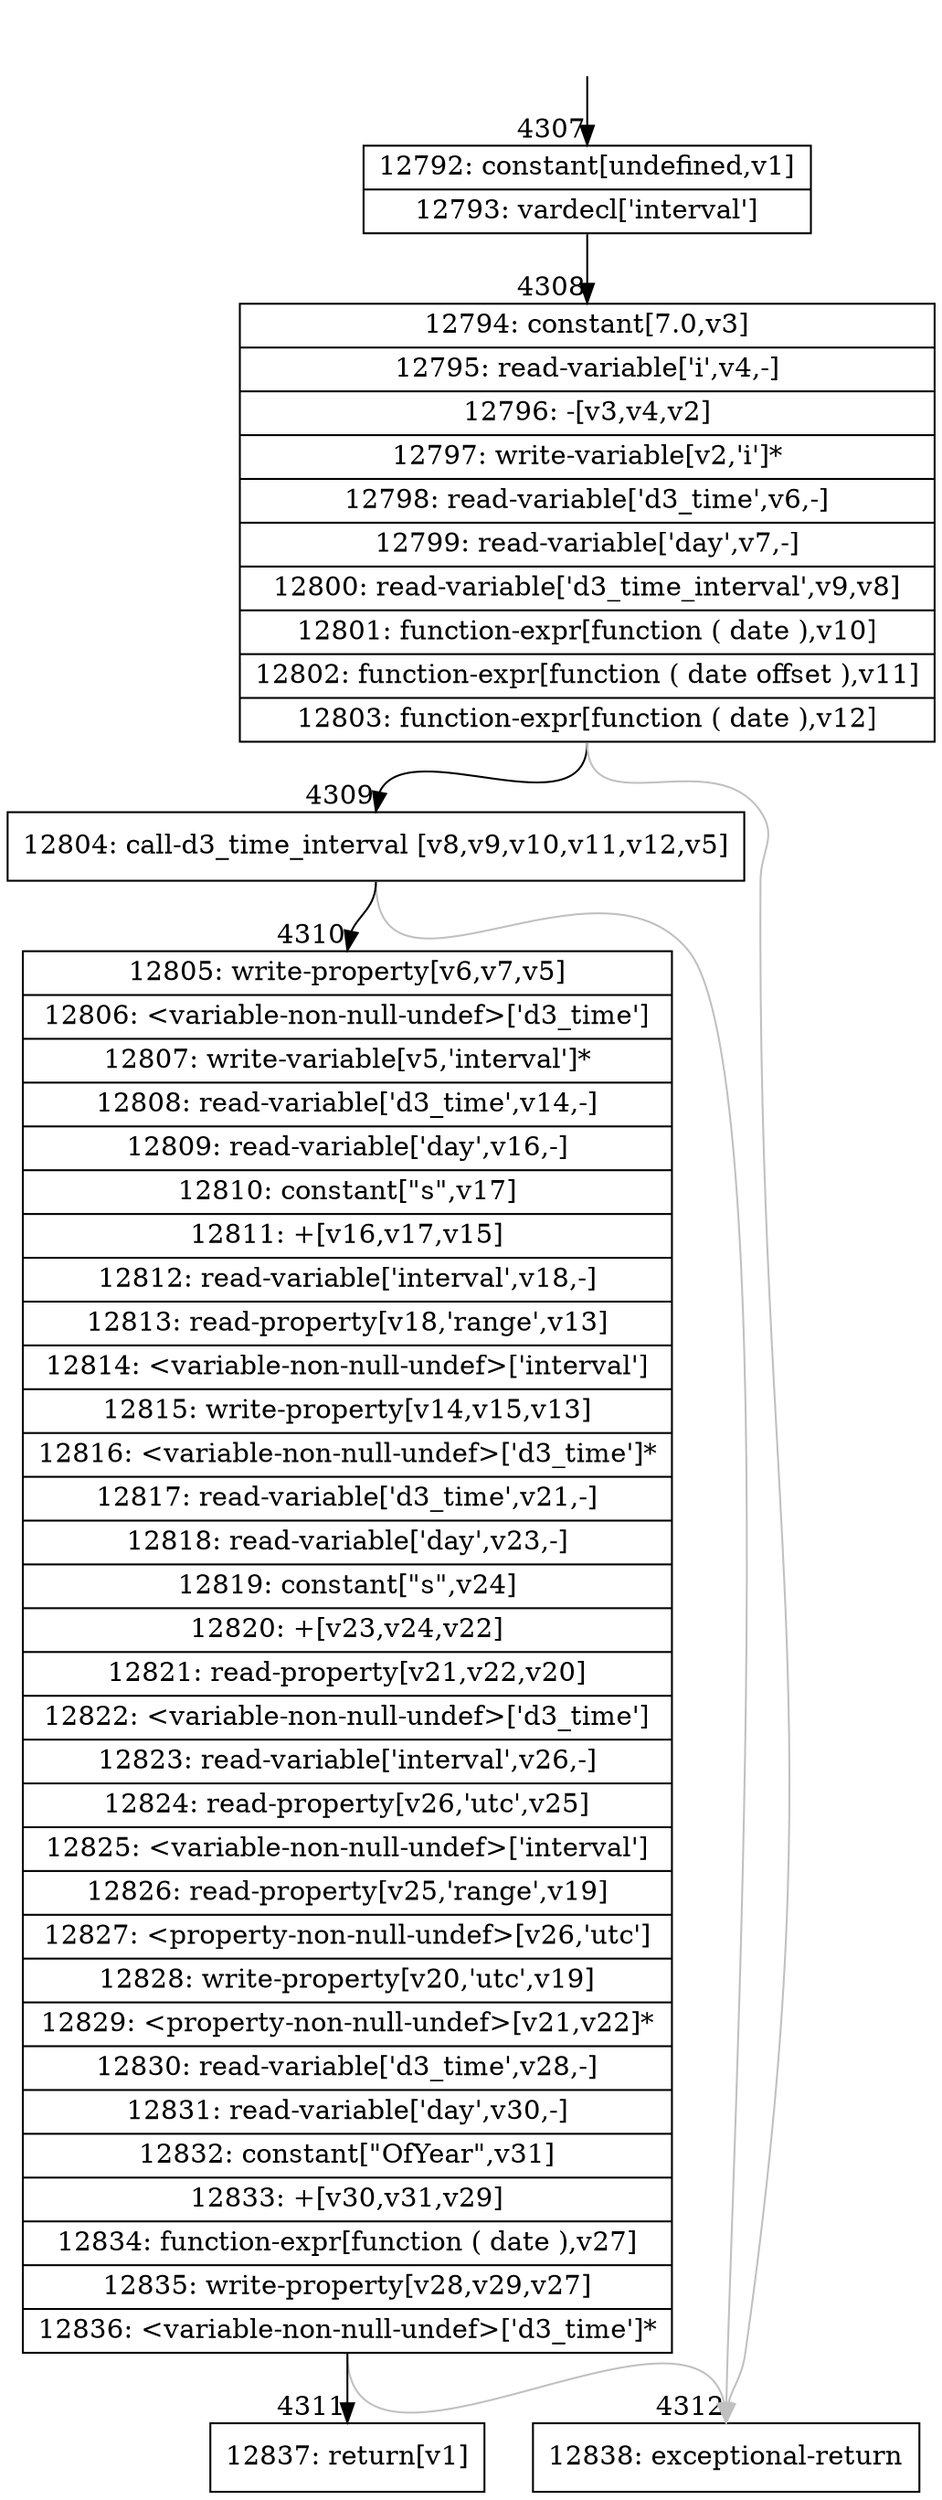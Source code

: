 digraph {
rankdir="TD"
BB_entry397[shape=none,label=""];
BB_entry397 -> BB4307 [tailport=s, headport=n, headlabel="    4307"]
BB4307 [shape=record label="{12792: constant[undefined,v1]|12793: vardecl['interval']}" ] 
BB4307 -> BB4308 [tailport=s, headport=n, headlabel="      4308"]
BB4308 [shape=record label="{12794: constant[7.0,v3]|12795: read-variable['i',v4,-]|12796: -[v3,v4,v2]|12797: write-variable[v2,'i']*|12798: read-variable['d3_time',v6,-]|12799: read-variable['day',v7,-]|12800: read-variable['d3_time_interval',v9,v8]|12801: function-expr[function ( date ),v10]|12802: function-expr[function ( date offset ),v11]|12803: function-expr[function ( date ),v12]}" ] 
BB4308 -> BB4309 [tailport=s, headport=n, headlabel="      4309"]
BB4308 -> BB4312 [tailport=s, headport=n, color=gray, headlabel="      4312"]
BB4309 [shape=record label="{12804: call-d3_time_interval [v8,v9,v10,v11,v12,v5]}" ] 
BB4309 -> BB4310 [tailport=s, headport=n, headlabel="      4310"]
BB4309 -> BB4312 [tailport=s, headport=n, color=gray]
BB4310 [shape=record label="{12805: write-property[v6,v7,v5]|12806: \<variable-non-null-undef\>['d3_time']|12807: write-variable[v5,'interval']*|12808: read-variable['d3_time',v14,-]|12809: read-variable['day',v16,-]|12810: constant[\"s\",v17]|12811: +[v16,v17,v15]|12812: read-variable['interval',v18,-]|12813: read-property[v18,'range',v13]|12814: \<variable-non-null-undef\>['interval']|12815: write-property[v14,v15,v13]|12816: \<variable-non-null-undef\>['d3_time']*|12817: read-variable['d3_time',v21,-]|12818: read-variable['day',v23,-]|12819: constant[\"s\",v24]|12820: +[v23,v24,v22]|12821: read-property[v21,v22,v20]|12822: \<variable-non-null-undef\>['d3_time']|12823: read-variable['interval',v26,-]|12824: read-property[v26,'utc',v25]|12825: \<variable-non-null-undef\>['interval']|12826: read-property[v25,'range',v19]|12827: \<property-non-null-undef\>[v26,'utc']|12828: write-property[v20,'utc',v19]|12829: \<property-non-null-undef\>[v21,v22]*|12830: read-variable['d3_time',v28,-]|12831: read-variable['day',v30,-]|12832: constant[\"OfYear\",v31]|12833: +[v30,v31,v29]|12834: function-expr[function ( date ),v27]|12835: write-property[v28,v29,v27]|12836: \<variable-non-null-undef\>['d3_time']*}" ] 
BB4310 -> BB4311 [tailport=s, headport=n, headlabel="      4311"]
BB4310 -> BB4312 [tailport=s, headport=n, color=gray]
BB4311 [shape=record label="{12837: return[v1]}" ] 
BB4312 [shape=record label="{12838: exceptional-return}" ] 
//#$~ 2498
}
